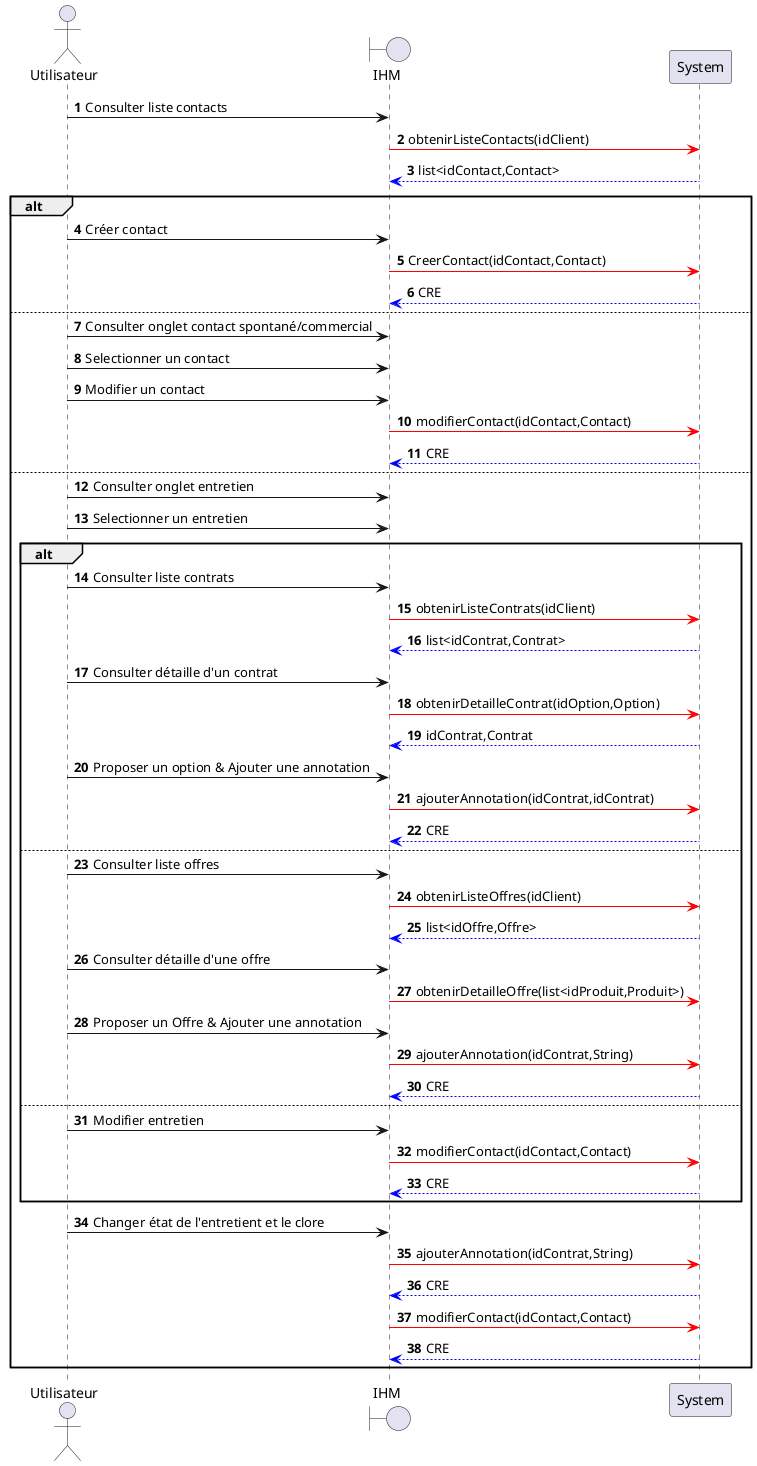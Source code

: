 @startuml
actor Utilisateur as U
boundary IHM as I
participant System as S

autonumber

U->I: Consulter liste contacts
I-[#red]>S: obtenirListeContacts(idClient)
S-[#0000FF]->I: list<idContact,Contact>

alt
    U->I: Créer contact
    I-[#red]>S: CreerContact(idContact,Contact)
    S-[#0000FF]->I: CRE
else
    U->I: Consulter onglet contact spontané/commercial
    U->I: Selectionner un contact
    U->I: Modifier un contact
    I-[#red]>S: modifierContact(idContact,Contact)
    S-[#0000FF]->I: CRE
else
    U->I: Consulter onglet entretien
    U->I: Selectionner un entretien
    alt
        U->I: Consulter liste contrats
        I-[#red]>S: obtenirListeContrats(idClient)
        S-[#0000FF]->I: list<idContrat,Contrat>
        U->I: Consulter détaille d'un contrat
        I-[#red]>S: obtenirDetailleContrat(idOption,Option)
        S-[#0000FF]->I: idContrat,Contrat
        U->I: Proposer un option & Ajouter une annotation
        I-[#red]>S: ajouterAnnotation(idContrat,idContrat)
        S-[#0000FF]->I: CRE
    else
        U->I: Consulter liste offres
        I-[#red]>S: obtenirListeOffres(idClient)
        S-[#0000FF]->I: list<idOffre,Offre>
        U->I: Consulter détaille d'une offre
        I-[#red]>S: obtenirDetailleOffre(list<idProduit,Produit>)
        U->I: Proposer un Offre & Ajouter une annotation
        I-[#red]>S: ajouterAnnotation(idContrat,String)
        S-[#0000FF]->I: CRE
    else
        U->I: Modifier entretien
        I-[#red]>S: modifierContact(idContact,Contact)
        S-[#0000FF]->I: CRE
    end
    U->I: Changer état de l'entretient et le clore
    I-[#red]>S: ajouterAnnotation(idContrat,String)
    S-[#0000FF]->I: CRE
    I-[#red]>S: modifierContact(idContact,Contact)
    S-[#0000FF]->I: CRE
end
@enduml